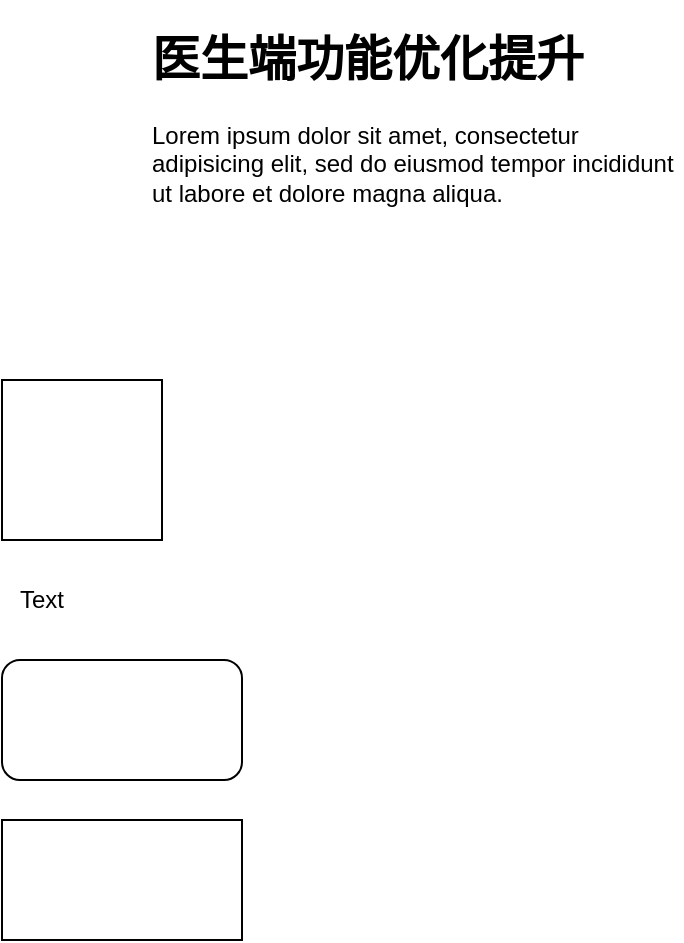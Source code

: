<mxfile version="10.6.2" type="github"><diagram id="wblP1K3szR-6_Ucg6ttA" name="Page-1"><mxGraphModel dx="840" dy="484" grid="1" gridSize="10" guides="1" tooltips="1" connect="1" arrows="1" fold="1" page="1" pageScale="1" pageWidth="827" pageHeight="1169" math="0" shadow="0"><root><mxCell id="0"/><mxCell id="1" parent="0"/><mxCell id="WySBMOn3YmHMd4pUmW6v-1" value="" style="whiteSpace=wrap;html=1;aspect=fixed;" parent="1" vertex="1"><mxGeometry x="220" y="330" width="80" height="80" as="geometry"/></mxCell><mxCell id="WySBMOn3YmHMd4pUmW6v-2" value="&lt;h1&gt;医生端功能优化提升&lt;/h1&gt;&lt;p&gt;Lorem ipsum dolor sit amet, consectetur adipisicing elit, sed do eiusmod tempor incididunt ut labore et dolore magna aliqua.&lt;/p&gt;" style="text;html=1;strokeColor=none;fillColor=none;spacing=5;spacingTop=-20;whiteSpace=wrap;overflow=hidden;rounded=0;" parent="1" vertex="1"><mxGeometry x="290" y="150" width="270" height="120" as="geometry"/></mxCell><mxCell id="WySBMOn3YmHMd4pUmW6v-3" value="Text" style="text;html=1;strokeColor=none;fillColor=none;align=center;verticalAlign=middle;whiteSpace=wrap;rounded=0;" parent="1" vertex="1"><mxGeometry x="220" y="430" width="40" height="20" as="geometry"/></mxCell><mxCell id="WySBMOn3YmHMd4pUmW6v-4" value="" style="rounded=1;whiteSpace=wrap;html=1;" parent="1" vertex="1"><mxGeometry x="220" y="470" width="120" height="60" as="geometry"/></mxCell><mxCell id="WySBMOn3YmHMd4pUmW6v-5" value="" style="rounded=0;whiteSpace=wrap;html=1;" parent="1" vertex="1"><mxGeometry x="220" y="550" width="120" height="60" as="geometry"/></mxCell></root></mxGraphModel></diagram></mxfile>